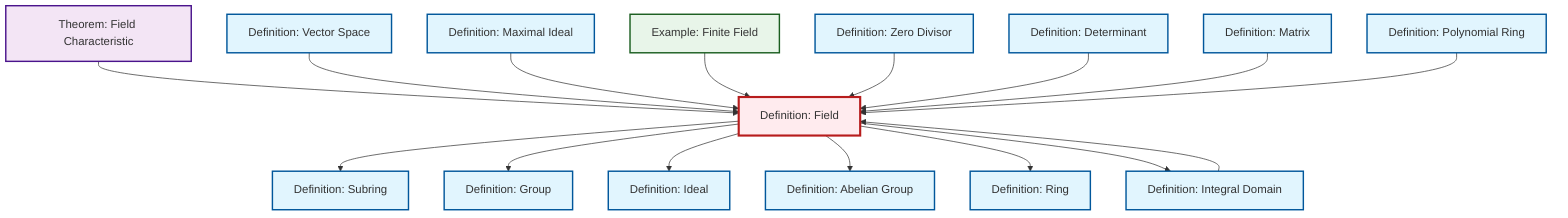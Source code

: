 graph TD
    classDef definition fill:#e1f5fe,stroke:#01579b,stroke-width:2px
    classDef theorem fill:#f3e5f5,stroke:#4a148c,stroke-width:2px
    classDef axiom fill:#fff3e0,stroke:#e65100,stroke-width:2px
    classDef example fill:#e8f5e9,stroke:#1b5e20,stroke-width:2px
    classDef current fill:#ffebee,stroke:#b71c1c,stroke-width:3px
    def-ring["Definition: Ring"]:::definition
    thm-field-characteristic["Theorem: Field Characteristic"]:::theorem
    def-field["Definition: Field"]:::definition
    def-polynomial-ring["Definition: Polynomial Ring"]:::definition
    def-ideal["Definition: Ideal"]:::definition
    def-zero-divisor["Definition: Zero Divisor"]:::definition
    def-group["Definition: Group"]:::definition
    def-maximal-ideal["Definition: Maximal Ideal"]:::definition
    def-integral-domain["Definition: Integral Domain"]:::definition
    def-determinant["Definition: Determinant"]:::definition
    def-matrix["Definition: Matrix"]:::definition
    def-subring["Definition: Subring"]:::definition
    def-abelian-group["Definition: Abelian Group"]:::definition
    ex-finite-field["Example: Finite Field"]:::example
    def-vector-space["Definition: Vector Space"]:::definition
    thm-field-characteristic --> def-field
    def-integral-domain --> def-field
    def-vector-space --> def-field
    def-maximal-ideal --> def-field
    ex-finite-field --> def-field
    def-field --> def-subring
    def-zero-divisor --> def-field
    def-field --> def-group
    def-determinant --> def-field
    def-matrix --> def-field
    def-polynomial-ring --> def-field
    def-field --> def-ideal
    def-field --> def-abelian-group
    def-field --> def-ring
    def-field --> def-integral-domain
    class def-field current